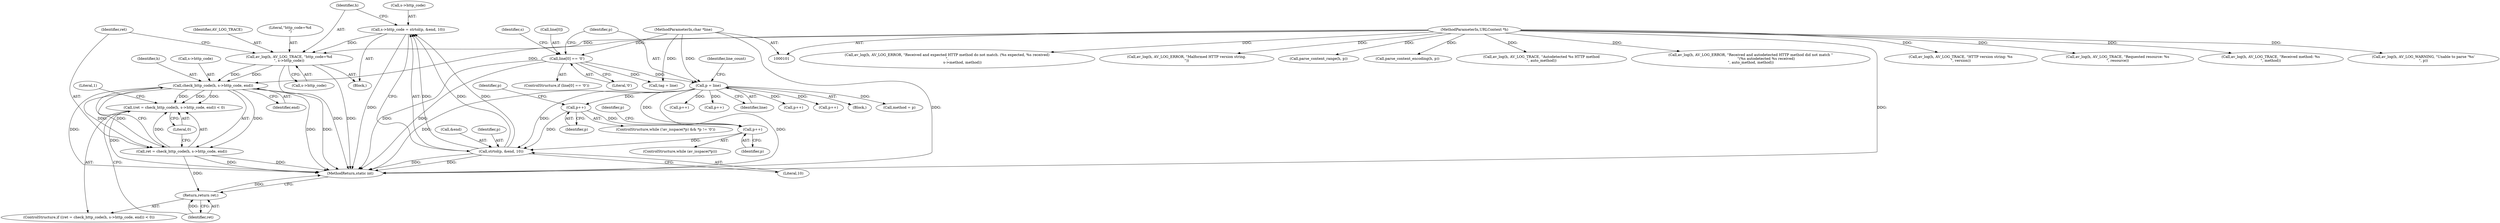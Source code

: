 digraph "0_FFmpeg_2a05c8f813de6f2278827734bf8102291e7484aa_7@pointer" {
"1000360" [label="(Call,check_http_code(h, s->http_code, end))"];
"1000349" [label="(Call,av_log(h, AV_LOG_TRACE, \"http_code=%d\n\", s->http_code))"];
"1000102" [label="(MethodParameterIn,URLContext *h)"];
"1000340" [label="(Call,s->http_code = strtol(p, &end, 10))"];
"1000344" [label="(Call,strtol(p, &end, 10))"];
"1000338" [label="(Call,p++)"];
"1000332" [label="(Call,p++)"];
"1000145" [label="(Call,p = line)"];
"1000132" [label="(Call,line[0] == '\0')"];
"1000103" [label="(MethodParameterIn,char *line)"];
"1000357" [label="(Call,(ret = check_http_code(h, s->http_code, end)) < 0)"];
"1000358" [label="(Call,ret = check_http_code(h, s->http_code, end))"];
"1000367" [label="(Return,return ret;)"];
"1000365" [label="(Identifier,end)"];
"1000337" [label="(Identifier,p)"];
"1000334" [label="(ControlStructure,while (av_isspace(*p)))"];
"1000327" [label="(Identifier,p)"];
"1000381" [label="(Call,p++)"];
"1000321" [label="(Block,)"];
"1000344" [label="(Call,strtol(p, &end, 10))"];
"1000140" [label="(Identifier,s)"];
"1000315" [label="(Call,av_log(h, AV_LOG_TRACE, \"HTTP version string: %s\n\", version))"];
"1000353" [label="(Call,s->http_code)"];
"1000348" [label="(Literal,10)"];
"1000103" [label="(MethodParameterIn,char *line)"];
"1000173" [label="(Call,p++)"];
"1000136" [label="(Literal,'\0')"];
"1000261" [label="(Call,av_log(h, AV_LOG_TRACE, \"Requested resource: %s\n\", resource))"];
"1000359" [label="(Identifier,ret)"];
"1000346" [label="(Call,&end)"];
"1000176" [label="(Call,av_log(h, AV_LOG_TRACE, \"Received method: %s\n\", method))"];
"1000332" [label="(Call,p++)"];
"1000150" [label="(Identifier,line_count)"];
"1000351" [label="(Identifier,AV_LOG_TRACE)"];
"1000147" [label="(Identifier,line)"];
"1000397" [label="(Call,p++)"];
"1000349" [label="(Call,av_log(h, AV_LOG_TRACE, \"http_code=%d\n\", s->http_code))"];
"1000169" [label="(Call,p++)"];
"1000357" [label="(Call,(ret = check_http_code(h, s->http_code, end)) < 0)"];
"1000356" [label="(ControlStructure,if ((ret = check_http_code(h, s->http_code, end)) < 0))"];
"1000106" [label="(Block,)"];
"1000131" [label="(ControlStructure,if (line[0] == '\0'))"];
"1000133" [label="(Call,line[0])"];
"1000626" [label="(Call,av_log(h, AV_LOG_WARNING, \"Unable to parse '%s'\n\", p))"];
"1000394" [label="(Call,tag = line)"];
"1000366" [label="(Literal,0)"];
"1000683" [label="(Literal,1)"];
"1000340" [label="(Call,s->http_code = strtol(p, &end, 10))"];
"1000145" [label="(Call,p = line)"];
"1000339" [label="(Identifier,p)"];
"1000367" [label="(Return,return ret;)"];
"1000193" [label="(Call,av_log(h, AV_LOG_ERROR, \"Received and expected HTTP method do not match. (%s expected, %s received)\n\",\n                           s->method, method))"];
"1000345" [label="(Identifier,p)"];
"1000102" [label="(MethodParameterIn,URLContext *h)"];
"1000341" [label="(Call,s->http_code)"];
"1000333" [label="(Identifier,p)"];
"1000132" [label="(Call,line[0] == '\0')"];
"1000306" [label="(Call,av_log(h, AV_LOG_ERROR, \"Malformed HTTP version string.\n\"))"];
"1000158" [label="(Call,method = p)"];
"1000368" [label="(Identifier,ret)"];
"1000360" [label="(Call,check_http_code(h, s->http_code, end))"];
"1000453" [label="(Call,parse_content_range(h, p))"];
"1000322" [label="(ControlStructure,while (!av_isspace(*p) && *p != '\0'))"];
"1000146" [label="(Identifier,p)"];
"1000352" [label="(Literal,\"http_code=%d\n\")"];
"1000684" [label="(MethodReturn,static int)"];
"1000676" [label="(Call,parse_content_encoding(h, p))"];
"1000338" [label="(Call,p++)"];
"1000208" [label="(Call,av_log(h, AV_LOG_TRACE, \"Autodetected %s HTTP method\n\", auto_method))"];
"1000218" [label="(Call,av_log(h, AV_LOG_ERROR, \"Received and autodetected HTTP method did not match \"\n                           \"(%s autodetected %s received)\n\", auto_method, method))"];
"1000361" [label="(Identifier,h)"];
"1000362" [label="(Call,s->http_code)"];
"1000358" [label="(Call,ret = check_http_code(h, s->http_code, end))"];
"1000350" [label="(Identifier,h)"];
"1000360" -> "1000358"  [label="AST: "];
"1000360" -> "1000365"  [label="CFG: "];
"1000361" -> "1000360"  [label="AST: "];
"1000362" -> "1000360"  [label="AST: "];
"1000365" -> "1000360"  [label="AST: "];
"1000358" -> "1000360"  [label="CFG: "];
"1000360" -> "1000684"  [label="DDG: "];
"1000360" -> "1000684"  [label="DDG: "];
"1000360" -> "1000684"  [label="DDG: "];
"1000360" -> "1000357"  [label="DDG: "];
"1000360" -> "1000357"  [label="DDG: "];
"1000360" -> "1000357"  [label="DDG: "];
"1000360" -> "1000358"  [label="DDG: "];
"1000360" -> "1000358"  [label="DDG: "];
"1000360" -> "1000358"  [label="DDG: "];
"1000349" -> "1000360"  [label="DDG: "];
"1000349" -> "1000360"  [label="DDG: "];
"1000102" -> "1000360"  [label="DDG: "];
"1000349" -> "1000321"  [label="AST: "];
"1000349" -> "1000353"  [label="CFG: "];
"1000350" -> "1000349"  [label="AST: "];
"1000351" -> "1000349"  [label="AST: "];
"1000352" -> "1000349"  [label="AST: "];
"1000353" -> "1000349"  [label="AST: "];
"1000359" -> "1000349"  [label="CFG: "];
"1000349" -> "1000684"  [label="DDG: "];
"1000349" -> "1000684"  [label="DDG: "];
"1000102" -> "1000349"  [label="DDG: "];
"1000340" -> "1000349"  [label="DDG: "];
"1000102" -> "1000101"  [label="AST: "];
"1000102" -> "1000684"  [label="DDG: "];
"1000102" -> "1000176"  [label="DDG: "];
"1000102" -> "1000193"  [label="DDG: "];
"1000102" -> "1000208"  [label="DDG: "];
"1000102" -> "1000218"  [label="DDG: "];
"1000102" -> "1000261"  [label="DDG: "];
"1000102" -> "1000306"  [label="DDG: "];
"1000102" -> "1000315"  [label="DDG: "];
"1000102" -> "1000453"  [label="DDG: "];
"1000102" -> "1000626"  [label="DDG: "];
"1000102" -> "1000676"  [label="DDG: "];
"1000340" -> "1000321"  [label="AST: "];
"1000340" -> "1000344"  [label="CFG: "];
"1000341" -> "1000340"  [label="AST: "];
"1000344" -> "1000340"  [label="AST: "];
"1000350" -> "1000340"  [label="CFG: "];
"1000340" -> "1000684"  [label="DDG: "];
"1000344" -> "1000340"  [label="DDG: "];
"1000344" -> "1000340"  [label="DDG: "];
"1000344" -> "1000340"  [label="DDG: "];
"1000344" -> "1000348"  [label="CFG: "];
"1000345" -> "1000344"  [label="AST: "];
"1000346" -> "1000344"  [label="AST: "];
"1000348" -> "1000344"  [label="AST: "];
"1000344" -> "1000684"  [label="DDG: "];
"1000344" -> "1000684"  [label="DDG: "];
"1000338" -> "1000344"  [label="DDG: "];
"1000332" -> "1000344"  [label="DDG: "];
"1000145" -> "1000344"  [label="DDG: "];
"1000338" -> "1000334"  [label="AST: "];
"1000338" -> "1000339"  [label="CFG: "];
"1000339" -> "1000338"  [label="AST: "];
"1000337" -> "1000338"  [label="CFG: "];
"1000332" -> "1000338"  [label="DDG: "];
"1000145" -> "1000338"  [label="DDG: "];
"1000332" -> "1000322"  [label="AST: "];
"1000332" -> "1000333"  [label="CFG: "];
"1000333" -> "1000332"  [label="AST: "];
"1000327" -> "1000332"  [label="CFG: "];
"1000145" -> "1000332"  [label="DDG: "];
"1000145" -> "1000106"  [label="AST: "];
"1000145" -> "1000147"  [label="CFG: "];
"1000146" -> "1000145"  [label="AST: "];
"1000147" -> "1000145"  [label="AST: "];
"1000150" -> "1000145"  [label="CFG: "];
"1000145" -> "1000684"  [label="DDG: "];
"1000145" -> "1000684"  [label="DDG: "];
"1000132" -> "1000145"  [label="DDG: "];
"1000103" -> "1000145"  [label="DDG: "];
"1000145" -> "1000158"  [label="DDG: "];
"1000145" -> "1000169"  [label="DDG: "];
"1000145" -> "1000173"  [label="DDG: "];
"1000145" -> "1000381"  [label="DDG: "];
"1000145" -> "1000397"  [label="DDG: "];
"1000132" -> "1000131"  [label="AST: "];
"1000132" -> "1000136"  [label="CFG: "];
"1000133" -> "1000132"  [label="AST: "];
"1000136" -> "1000132"  [label="AST: "];
"1000140" -> "1000132"  [label="CFG: "];
"1000146" -> "1000132"  [label="CFG: "];
"1000132" -> "1000684"  [label="DDG: "];
"1000132" -> "1000684"  [label="DDG: "];
"1000103" -> "1000132"  [label="DDG: "];
"1000132" -> "1000394"  [label="DDG: "];
"1000103" -> "1000101"  [label="AST: "];
"1000103" -> "1000684"  [label="DDG: "];
"1000103" -> "1000394"  [label="DDG: "];
"1000357" -> "1000356"  [label="AST: "];
"1000357" -> "1000366"  [label="CFG: "];
"1000358" -> "1000357"  [label="AST: "];
"1000366" -> "1000357"  [label="AST: "];
"1000368" -> "1000357"  [label="CFG: "];
"1000683" -> "1000357"  [label="CFG: "];
"1000357" -> "1000684"  [label="DDG: "];
"1000358" -> "1000357"  [label="DDG: "];
"1000359" -> "1000358"  [label="AST: "];
"1000366" -> "1000358"  [label="CFG: "];
"1000358" -> "1000684"  [label="DDG: "];
"1000358" -> "1000684"  [label="DDG: "];
"1000358" -> "1000367"  [label="DDG: "];
"1000367" -> "1000356"  [label="AST: "];
"1000367" -> "1000368"  [label="CFG: "];
"1000368" -> "1000367"  [label="AST: "];
"1000684" -> "1000367"  [label="CFG: "];
"1000367" -> "1000684"  [label="DDG: "];
"1000368" -> "1000367"  [label="DDG: "];
}
